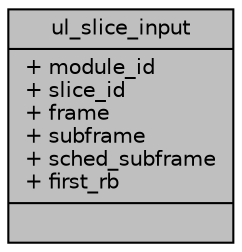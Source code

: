 digraph "ul_slice_input"
{
 // LATEX_PDF_SIZE
  edge [fontname="Helvetica",fontsize="10",labelfontname="Helvetica",labelfontsize="10"];
  node [fontname="Helvetica",fontsize="10",shape=record];
  Node1 [label="{ul_slice_input\n|+ module_id\l+ slice_id\l+ frame\l+ subframe\l+ sched_subframe\l+ first_rb\l|}",height=0.2,width=0.4,color="black", fillcolor="grey75", style="filled", fontcolor="black",tooltip=" "];
}
